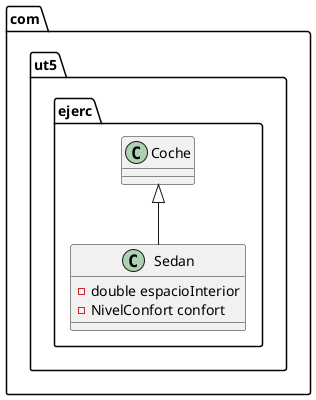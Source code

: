 @startuml
package com.ut5.ejerc {
  class Sedan {
    - double espacioInterior
    - NivelConfort confort
  }
  Coche <|-- Sedan
}
@enduml
